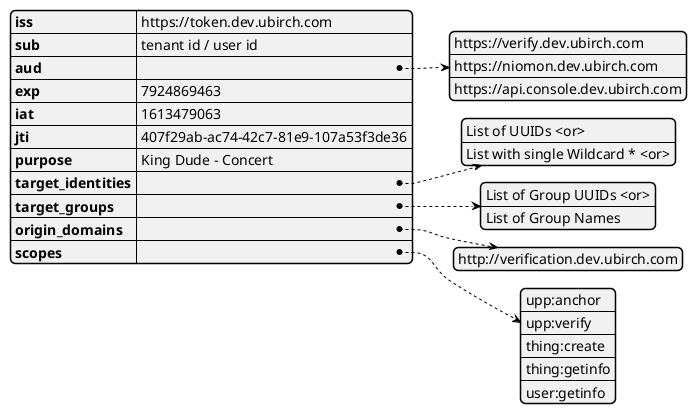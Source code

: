 @startjson
{
  "iss": "https://token.dev.ubirch.com",
  "sub": "tenant id / user id",
  "aud": [
    "https://verify.dev.ubirch.com",
    "https://niomon.dev.ubirch.com",
    "https://api.console.dev.ubirch.com"
    ],
  "exp": 7924869463,
  "iat": 1613479063,
  "jti": "407f29ab-ac74-42c7-81e9-107a53f3de36",
  "purpose": "King Dude - Concert",
  "target_identities": ["List of UUIDs <or>", "List with single Wildcard * <or>"],
  "target_groups": ["List of Group UUIDs <or>", "List of Group Names"],
  "origin_domains": [
    "http://verification.dev.ubirch.com"
  ],
  "scopes": [
     "upp:anchor",
     "upp:verify",
     "thing:create",
     "thing:getinfo",
     "user:getinfo"
  ]
}
@endjson
